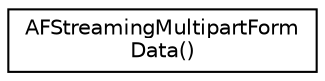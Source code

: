 digraph "Graphical Class Hierarchy"
{
  edge [fontname="Helvetica",fontsize="10",labelfontname="Helvetica",labelfontsize="10"];
  node [fontname="Helvetica",fontsize="10",shape=record];
  rankdir="LR";
  Node1 [label="AFStreamingMultipartForm\lData()",height=0.2,width=0.4,color="black", fillcolor="white", style="filled",URL="$category_a_f_streaming_multipart_form_data_07_08.html"];
}

